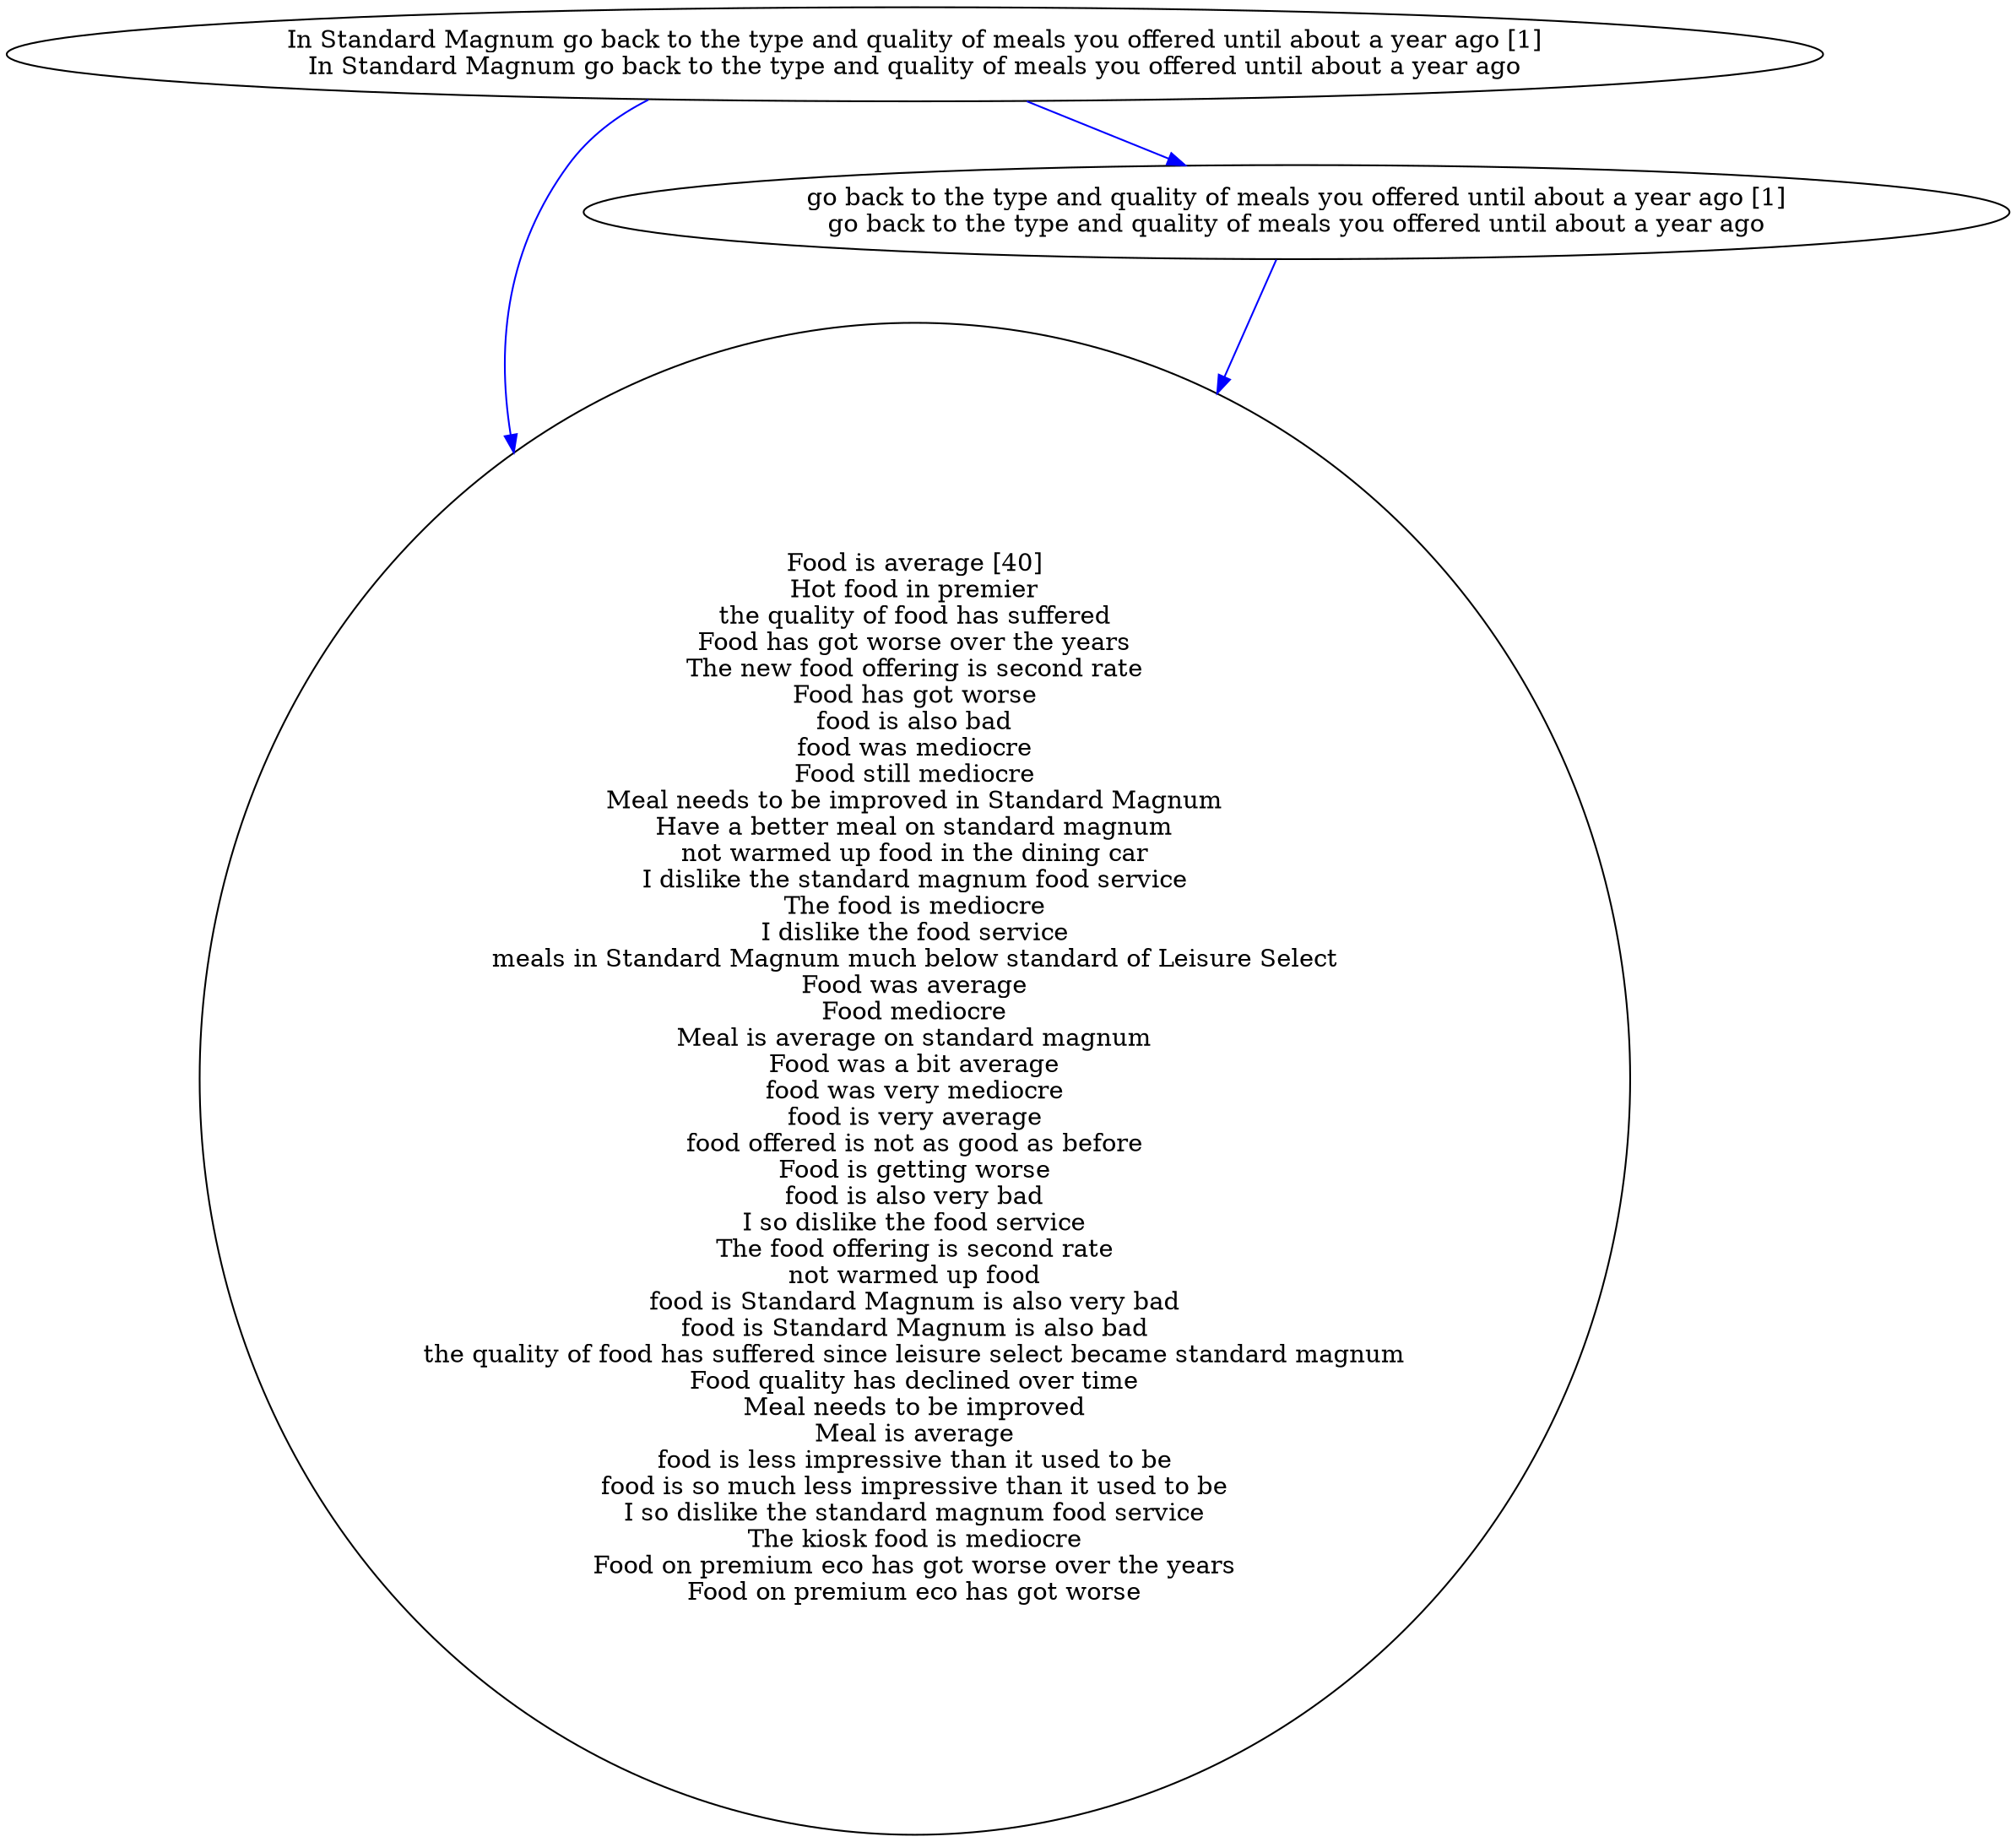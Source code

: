 digraph collapsedGraph {
"Food is average [40]\nHot food in premier\nthe quality of food has suffered\nFood has got worse over the years\nThe new food offering is second rate\nFood has got worse\nfood is also bad\nfood was mediocre\nFood still mediocre\nMeal needs to be improved in Standard Magnum\nHave a better meal on standard magnum\nnot warmed up food in the dining car\nI dislike the standard magnum food service\nThe food is mediocre\nI dislike the food service\nmeals in Standard Magnum much below standard of Leisure Select\nFood was average\nFood mediocre\nMeal is average on standard magnum\nFood was a bit average\nfood was very mediocre\nfood is very average\nfood offered is not as good as before\nFood is getting worse\nfood is also very bad\nI so dislike the food service\nThe food offering is second rate\nnot warmed up food\nfood is Standard Magnum is also very bad\nfood is Standard Magnum is also bad\nthe quality of food has suffered since leisure select became standard magnum\nFood quality has declined over time\nMeal needs to be improved\nMeal is average\nfood is less impressive than it used to be\nfood is so much less impressive than it used to be\nI so dislike the standard magnum food service\nThe kiosk food is mediocre\nFood on premium eco has got worse over the years\nFood on premium eco has got worse""In Standard Magnum go back to the type and quality of meals you offered until about a year ago [1]\nIn Standard Magnum go back to the type and quality of meals you offered until about a year ago""go back to the type and quality of meals you offered until about a year ago [1]\ngo back to the type and quality of meals you offered until about a year ago""In Standard Magnum go back to the type and quality of meals you offered until about a year ago [1]\nIn Standard Magnum go back to the type and quality of meals you offered until about a year ago" -> "go back to the type and quality of meals you offered until about a year ago [1]\ngo back to the type and quality of meals you offered until about a year ago" [color=blue]
"In Standard Magnum go back to the type and quality of meals you offered until about a year ago [1]\nIn Standard Magnum go back to the type and quality of meals you offered until about a year ago" -> "Food is average [40]\nHot food in premier\nthe quality of food has suffered\nFood has got worse over the years\nThe new food offering is second rate\nFood has got worse\nfood is also bad\nfood was mediocre\nFood still mediocre\nMeal needs to be improved in Standard Magnum\nHave a better meal on standard magnum\nnot warmed up food in the dining car\nI dislike the standard magnum food service\nThe food is mediocre\nI dislike the food service\nmeals in Standard Magnum much below standard of Leisure Select\nFood was average\nFood mediocre\nMeal is average on standard magnum\nFood was a bit average\nfood was very mediocre\nfood is very average\nfood offered is not as good as before\nFood is getting worse\nfood is also very bad\nI so dislike the food service\nThe food offering is second rate\nnot warmed up food\nfood is Standard Magnum is also very bad\nfood is Standard Magnum is also bad\nthe quality of food has suffered since leisure select became standard magnum\nFood quality has declined over time\nMeal needs to be improved\nMeal is average\nfood is less impressive than it used to be\nfood is so much less impressive than it used to be\nI so dislike the standard magnum food service\nThe kiosk food is mediocre\nFood on premium eco has got worse over the years\nFood on premium eco has got worse" [color=blue]
"go back to the type and quality of meals you offered until about a year ago [1]\ngo back to the type and quality of meals you offered until about a year ago" -> "Food is average [40]\nHot food in premier\nthe quality of food has suffered\nFood has got worse over the years\nThe new food offering is second rate\nFood has got worse\nfood is also bad\nfood was mediocre\nFood still mediocre\nMeal needs to be improved in Standard Magnum\nHave a better meal on standard magnum\nnot warmed up food in the dining car\nI dislike the standard magnum food service\nThe food is mediocre\nI dislike the food service\nmeals in Standard Magnum much below standard of Leisure Select\nFood was average\nFood mediocre\nMeal is average on standard magnum\nFood was a bit average\nfood was very mediocre\nfood is very average\nfood offered is not as good as before\nFood is getting worse\nfood is also very bad\nI so dislike the food service\nThe food offering is second rate\nnot warmed up food\nfood is Standard Magnum is also very bad\nfood is Standard Magnum is also bad\nthe quality of food has suffered since leisure select became standard magnum\nFood quality has declined over time\nMeal needs to be improved\nMeal is average\nfood is less impressive than it used to be\nfood is so much less impressive than it used to be\nI so dislike the standard magnum food service\nThe kiosk food is mediocre\nFood on premium eco has got worse over the years\nFood on premium eco has got worse" [color=blue]
}